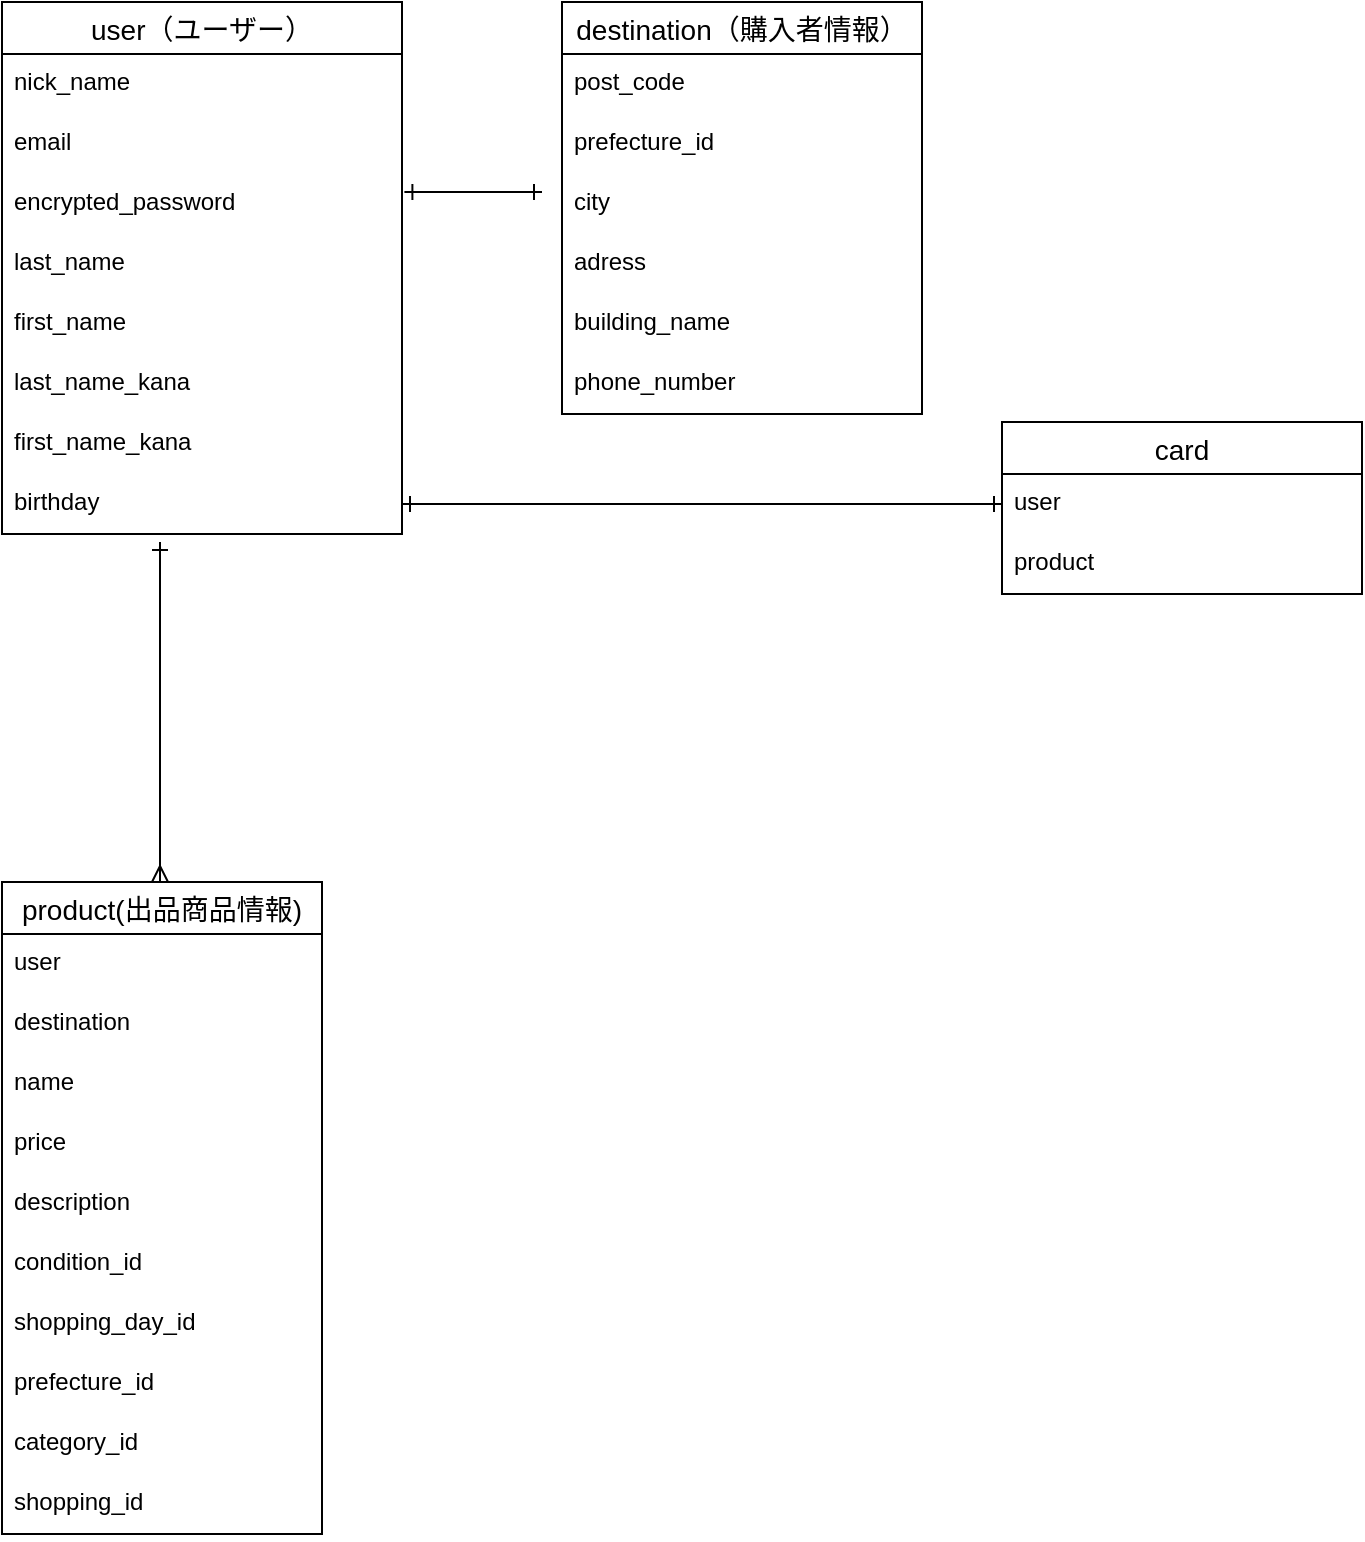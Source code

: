 <mxfile>
    <diagram id="WjEGY4Uf_WvZObdWZ78B" name="ページ1">
        <mxGraphModel dx="965" dy="936" grid="1" gridSize="10" guides="1" tooltips="1" connect="1" arrows="0" fold="1" page="1" pageScale="1" pageWidth="827" pageHeight="1169" math="0" shadow="0">
            <root>
                <mxCell id="0"/>
                <mxCell id="1" parent="0"/>
                <mxCell id="SjZ74C4SEbxJNOvCpavW-13" value="user（ユーザー）" style="swimlane;fontStyle=0;childLayout=stackLayout;horizontal=1;startSize=26;horizontalStack=0;resizeParent=1;resizeParentMax=0;resizeLast=0;collapsible=1;marginBottom=0;align=center;fontSize=14;rounded=0;" parent="1" vertex="1">
                    <mxGeometry x="40" y="40" width="200" height="266" as="geometry"/>
                </mxCell>
                <mxCell id="SjZ74C4SEbxJNOvCpavW-14" value="nick_name " style="text;strokeColor=none;fillColor=none;spacingLeft=4;spacingRight=4;overflow=hidden;rotatable=0;points=[[0,0.5],[1,0.5]];portConstraint=eastwest;fontSize=12;rounded=0;" parent="SjZ74C4SEbxJNOvCpavW-13" vertex="1">
                    <mxGeometry y="26" width="200" height="30" as="geometry"/>
                </mxCell>
                <mxCell id="SjZ74C4SEbxJNOvCpavW-15" value="email" style="text;strokeColor=none;fillColor=none;spacingLeft=4;spacingRight=4;overflow=hidden;rotatable=0;points=[[0,0.5],[1,0.5]];portConstraint=eastwest;fontSize=12;rounded=0;" parent="SjZ74C4SEbxJNOvCpavW-13" vertex="1">
                    <mxGeometry y="56" width="200" height="30" as="geometry"/>
                </mxCell>
                <mxCell id="SjZ74C4SEbxJNOvCpavW-16" value="encrypted_password" style="text;strokeColor=none;fillColor=none;spacingLeft=4;spacingRight=4;overflow=hidden;rotatable=0;points=[[0,0.5],[1,0.5]];portConstraint=eastwest;fontSize=12;rounded=0;" parent="SjZ74C4SEbxJNOvCpavW-13" vertex="1">
                    <mxGeometry y="86" width="200" height="30" as="geometry"/>
                </mxCell>
                <mxCell id="2" value="last_name" style="text;strokeColor=none;fillColor=none;spacingLeft=4;spacingRight=4;overflow=hidden;rotatable=0;points=[[0,0.5],[1,0.5]];portConstraint=eastwest;fontSize=12;" vertex="1" parent="SjZ74C4SEbxJNOvCpavW-13">
                    <mxGeometry y="116" width="200" height="30" as="geometry"/>
                </mxCell>
                <mxCell id="3" value="first_name" style="text;strokeColor=none;fillColor=none;spacingLeft=4;spacingRight=4;overflow=hidden;rotatable=0;points=[[0,0.5],[1,0.5]];portConstraint=eastwest;fontSize=12;" vertex="1" parent="SjZ74C4SEbxJNOvCpavW-13">
                    <mxGeometry y="146" width="200" height="30" as="geometry"/>
                </mxCell>
                <mxCell id="4" value="last_name_kana" style="text;strokeColor=none;fillColor=none;spacingLeft=4;spacingRight=4;overflow=hidden;rotatable=0;points=[[0,0.5],[1,0.5]];portConstraint=eastwest;fontSize=12;" vertex="1" parent="SjZ74C4SEbxJNOvCpavW-13">
                    <mxGeometry y="176" width="200" height="30" as="geometry"/>
                </mxCell>
                <mxCell id="5" value="first_name_kana" style="text;strokeColor=none;fillColor=none;spacingLeft=4;spacingRight=4;overflow=hidden;rotatable=0;points=[[0,0.5],[1,0.5]];portConstraint=eastwest;fontSize=12;" vertex="1" parent="SjZ74C4SEbxJNOvCpavW-13">
                    <mxGeometry y="206" width="200" height="30" as="geometry"/>
                </mxCell>
                <mxCell id="SjZ74C4SEbxJNOvCpavW-21" value="birthday" style="text;strokeColor=none;fillColor=none;spacingLeft=4;spacingRight=4;overflow=hidden;rotatable=0;points=[[0,0.5],[1,0.5]];portConstraint=eastwest;fontSize=12;rounded=0;" parent="SjZ74C4SEbxJNOvCpavW-13" vertex="1">
                    <mxGeometry y="236" width="200" height="30" as="geometry"/>
                </mxCell>
                <mxCell id="SjZ74C4SEbxJNOvCpavW-88" style="edgeStyle=none;html=1;entryX=0.395;entryY=1.133;entryDx=0;entryDy=0;entryPerimeter=0;startArrow=ERmany;startFill=0;endArrow=ERone;endFill=0;" parent="1" target="SjZ74C4SEbxJNOvCpavW-21" edge="1">
                    <mxGeometry relative="1" as="geometry">
                        <mxPoint x="119" y="480" as="sourcePoint"/>
                    </mxGeometry>
                </mxCell>
                <mxCell id="SjZ74C4SEbxJNOvCpavW-28" value="product(出品商品情報)" style="swimlane;fontStyle=0;childLayout=stackLayout;horizontal=1;startSize=26;horizontalStack=0;resizeParent=1;resizeParentMax=0;resizeLast=0;collapsible=1;marginBottom=0;align=center;fontSize=14;rounded=0;strokeColor=default;direction=east;perimeterSpacing=0;" parent="1" vertex="1">
                    <mxGeometry x="40" y="480" width="160" height="326" as="geometry"/>
                </mxCell>
                <mxCell id="SjZ74C4SEbxJNOvCpavW-42" value="user" style="text;strokeColor=none;fillColor=none;spacingLeft=4;spacingRight=4;overflow=hidden;rotatable=0;points=[[0,0.5],[1,0.5]];portConstraint=eastwest;fontSize=12;rounded=0;" parent="SjZ74C4SEbxJNOvCpavW-28" vertex="1">
                    <mxGeometry y="26" width="160" height="30" as="geometry"/>
                </mxCell>
                <mxCell id="12" value="destination" style="text;strokeColor=none;fillColor=none;spacingLeft=4;spacingRight=4;overflow=hidden;rotatable=0;points=[[0,0.5],[1,0.5]];portConstraint=eastwest;fontSize=12;" vertex="1" parent="SjZ74C4SEbxJNOvCpavW-28">
                    <mxGeometry y="56" width="160" height="30" as="geometry"/>
                </mxCell>
                <mxCell id="SjZ74C4SEbxJNOvCpavW-29" value="name" style="text;strokeColor=none;fillColor=none;spacingLeft=4;spacingRight=4;overflow=hidden;rotatable=0;points=[[0,0.5],[1,0.5]];portConstraint=eastwest;fontSize=12;rounded=0;" parent="SjZ74C4SEbxJNOvCpavW-28" vertex="1">
                    <mxGeometry y="86" width="160" height="30" as="geometry"/>
                </mxCell>
                <mxCell id="SjZ74C4SEbxJNOvCpavW-30" value="price" style="text;strokeColor=none;fillColor=none;spacingLeft=4;spacingRight=4;overflow=hidden;rotatable=0;points=[[0,0.5],[1,0.5]];portConstraint=eastwest;fontSize=12;rounded=0;" parent="SjZ74C4SEbxJNOvCpavW-28" vertex="1">
                    <mxGeometry y="116" width="160" height="30" as="geometry"/>
                </mxCell>
                <mxCell id="SjZ74C4SEbxJNOvCpavW-72" value="description&#10;" style="text;strokeColor=none;fillColor=none;spacingLeft=4;spacingRight=4;overflow=hidden;rotatable=0;points=[[0,0.5],[1,0.5]];portConstraint=eastwest;fontSize=12;" parent="SjZ74C4SEbxJNOvCpavW-28" vertex="1">
                    <mxGeometry y="146" width="160" height="30" as="geometry"/>
                </mxCell>
                <mxCell id="8" value="condition_id" style="text;strokeColor=none;fillColor=none;spacingLeft=4;spacingRight=4;overflow=hidden;rotatable=0;points=[[0,0.5],[1,0.5]];portConstraint=eastwest;fontSize=12;" vertex="1" parent="SjZ74C4SEbxJNOvCpavW-28">
                    <mxGeometry y="176" width="160" height="30" as="geometry"/>
                </mxCell>
                <mxCell id="SjZ74C4SEbxJNOvCpavW-38" value="shopping_day_id" style="text;strokeColor=none;fillColor=none;spacingLeft=4;spacingRight=4;overflow=hidden;rotatable=0;points=[[0,0.5],[1,0.5]];portConstraint=eastwest;fontSize=12;rounded=0;" parent="SjZ74C4SEbxJNOvCpavW-28" vertex="1">
                    <mxGeometry y="206" width="160" height="30" as="geometry"/>
                </mxCell>
                <mxCell id="SjZ74C4SEbxJNOvCpavW-39" value="prefecture_id" style="text;strokeColor=none;fillColor=none;spacingLeft=4;spacingRight=4;overflow=hidden;rotatable=0;points=[[0,0.5],[1,0.5]];portConstraint=eastwest;fontSize=12;rounded=0;" parent="SjZ74C4SEbxJNOvCpavW-28" vertex="1">
                    <mxGeometry y="236" width="160" height="30" as="geometry"/>
                </mxCell>
                <mxCell id="SjZ74C4SEbxJNOvCpavW-40" value="category_id" style="text;strokeColor=none;fillColor=none;spacingLeft=4;spacingRight=4;overflow=hidden;rotatable=0;points=[[0,0.5],[1,0.5]];portConstraint=eastwest;fontSize=12;rounded=0;" parent="SjZ74C4SEbxJNOvCpavW-28" vertex="1">
                    <mxGeometry y="266" width="160" height="30" as="geometry"/>
                </mxCell>
                <mxCell id="SjZ74C4SEbxJNOvCpavW-41" value="shopping_id" style="text;strokeColor=none;fillColor=none;spacingLeft=4;spacingRight=4;overflow=hidden;rotatable=0;points=[[0,0.5],[1,0.5]];portConstraint=eastwest;fontSize=12;rounded=0;" parent="SjZ74C4SEbxJNOvCpavW-28" vertex="1">
                    <mxGeometry y="296" width="160" height="30" as="geometry"/>
                </mxCell>
                <mxCell id="SjZ74C4SEbxJNOvCpavW-43" value="destination（購入者情報）" style="swimlane;fontStyle=0;childLayout=stackLayout;horizontal=1;startSize=26;horizontalStack=0;resizeParent=1;resizeParentMax=0;resizeLast=0;collapsible=1;marginBottom=0;align=center;fontSize=14;rounded=0;" parent="1" vertex="1">
                    <mxGeometry x="320" y="40" width="180" height="206" as="geometry"/>
                </mxCell>
                <mxCell id="SjZ74C4SEbxJNOvCpavW-47" value="post_code" style="text;strokeColor=none;fillColor=none;spacingLeft=4;spacingRight=4;overflow=hidden;rotatable=0;points=[[0,0.5],[1,0.5]];portConstraint=eastwest;fontSize=12;rounded=0;" parent="SjZ74C4SEbxJNOvCpavW-43" vertex="1">
                    <mxGeometry y="26" width="180" height="30" as="geometry"/>
                </mxCell>
                <mxCell id="SjZ74C4SEbxJNOvCpavW-48" value="prefecture_id" style="text;strokeColor=none;fillColor=none;spacingLeft=4;spacingRight=4;overflow=hidden;rotatable=0;points=[[0,0.5],[1,0.5]];portConstraint=eastwest;fontSize=12;rounded=0;" parent="SjZ74C4SEbxJNOvCpavW-43" vertex="1">
                    <mxGeometry y="56" width="180" height="30" as="geometry"/>
                </mxCell>
                <mxCell id="SjZ74C4SEbxJNOvCpavW-49" value="city" style="text;strokeColor=none;fillColor=none;spacingLeft=4;spacingRight=4;overflow=hidden;rotatable=0;points=[[0,0.5],[1,0.5]];portConstraint=eastwest;fontSize=12;rounded=0;" parent="SjZ74C4SEbxJNOvCpavW-43" vertex="1">
                    <mxGeometry y="86" width="180" height="30" as="geometry"/>
                </mxCell>
                <mxCell id="SjZ74C4SEbxJNOvCpavW-50" value="adress" style="text;strokeColor=none;fillColor=none;spacingLeft=4;spacingRight=4;overflow=hidden;rotatable=0;points=[[0,0.5],[1,0.5]];portConstraint=eastwest;fontSize=12;rounded=0;" parent="SjZ74C4SEbxJNOvCpavW-43" vertex="1">
                    <mxGeometry y="116" width="180" height="30" as="geometry"/>
                </mxCell>
                <mxCell id="SjZ74C4SEbxJNOvCpavW-51" value="building_name" style="text;strokeColor=none;fillColor=none;spacingLeft=4;spacingRight=4;overflow=hidden;rotatable=0;points=[[0,0.5],[1,0.5]];portConstraint=eastwest;fontSize=12;rounded=0;" parent="SjZ74C4SEbxJNOvCpavW-43" vertex="1">
                    <mxGeometry y="146" width="180" height="30" as="geometry"/>
                </mxCell>
                <mxCell id="SjZ74C4SEbxJNOvCpavW-52" value="phone_number" style="text;strokeColor=none;fillColor=none;spacingLeft=4;spacingRight=4;overflow=hidden;rotatable=0;points=[[0,0.5],[1,0.5]];portConstraint=eastwest;fontSize=12;rounded=0;" parent="SjZ74C4SEbxJNOvCpavW-43" vertex="1">
                    <mxGeometry y="176" width="180" height="30" as="geometry"/>
                </mxCell>
                <mxCell id="SjZ74C4SEbxJNOvCpavW-66" style="edgeStyle=none;html=1;exitX=1.006;exitY=0.3;exitDx=0;exitDy=0;startArrow=ERone;startFill=0;endArrow=ERone;endFill=0;exitPerimeter=0;" parent="1" source="SjZ74C4SEbxJNOvCpavW-16" edge="1">
                    <mxGeometry relative="1" as="geometry">
                        <mxPoint x="310" y="135" as="targetPoint"/>
                    </mxGeometry>
                </mxCell>
                <mxCell id="SjZ74C4SEbxJNOvCpavW-89" value="card" style="swimlane;fontStyle=0;childLayout=stackLayout;horizontal=1;startSize=26;horizontalStack=0;resizeParent=1;resizeParentMax=0;resizeLast=0;collapsible=1;marginBottom=0;align=center;fontSize=14;strokeColor=default;" parent="1" vertex="1">
                    <mxGeometry x="540" y="250" width="180" height="86" as="geometry"/>
                </mxCell>
                <mxCell id="SjZ74C4SEbxJNOvCpavW-90" value="user" style="text;strokeColor=none;fillColor=none;spacingLeft=4;spacingRight=4;overflow=hidden;rotatable=0;points=[[0,0.5],[1,0.5]];portConstraint=eastwest;fontSize=12;" parent="SjZ74C4SEbxJNOvCpavW-89" vertex="1">
                    <mxGeometry y="26" width="180" height="30" as="geometry"/>
                </mxCell>
                <mxCell id="10" value="product" style="text;strokeColor=none;fillColor=none;spacingLeft=4;spacingRight=4;overflow=hidden;rotatable=0;points=[[0,0.5],[1,0.5]];portConstraint=eastwest;fontSize=12;" vertex="1" parent="SjZ74C4SEbxJNOvCpavW-89">
                    <mxGeometry y="56" width="180" height="30" as="geometry"/>
                </mxCell>
                <mxCell id="9" style="edgeStyle=none;html=1;exitX=1;exitY=0.5;exitDx=0;exitDy=0;entryX=0;entryY=0.5;entryDx=0;entryDy=0;startArrow=ERone;startFill=0;endArrow=ERone;endFill=0;" edge="1" parent="1" source="SjZ74C4SEbxJNOvCpavW-21" target="SjZ74C4SEbxJNOvCpavW-90">
                    <mxGeometry relative="1" as="geometry">
                        <mxPoint x="546.94" y="261.01" as="targetPoint"/>
                    </mxGeometry>
                </mxCell>
            </root>
        </mxGraphModel>
    </diagram>
</mxfile>